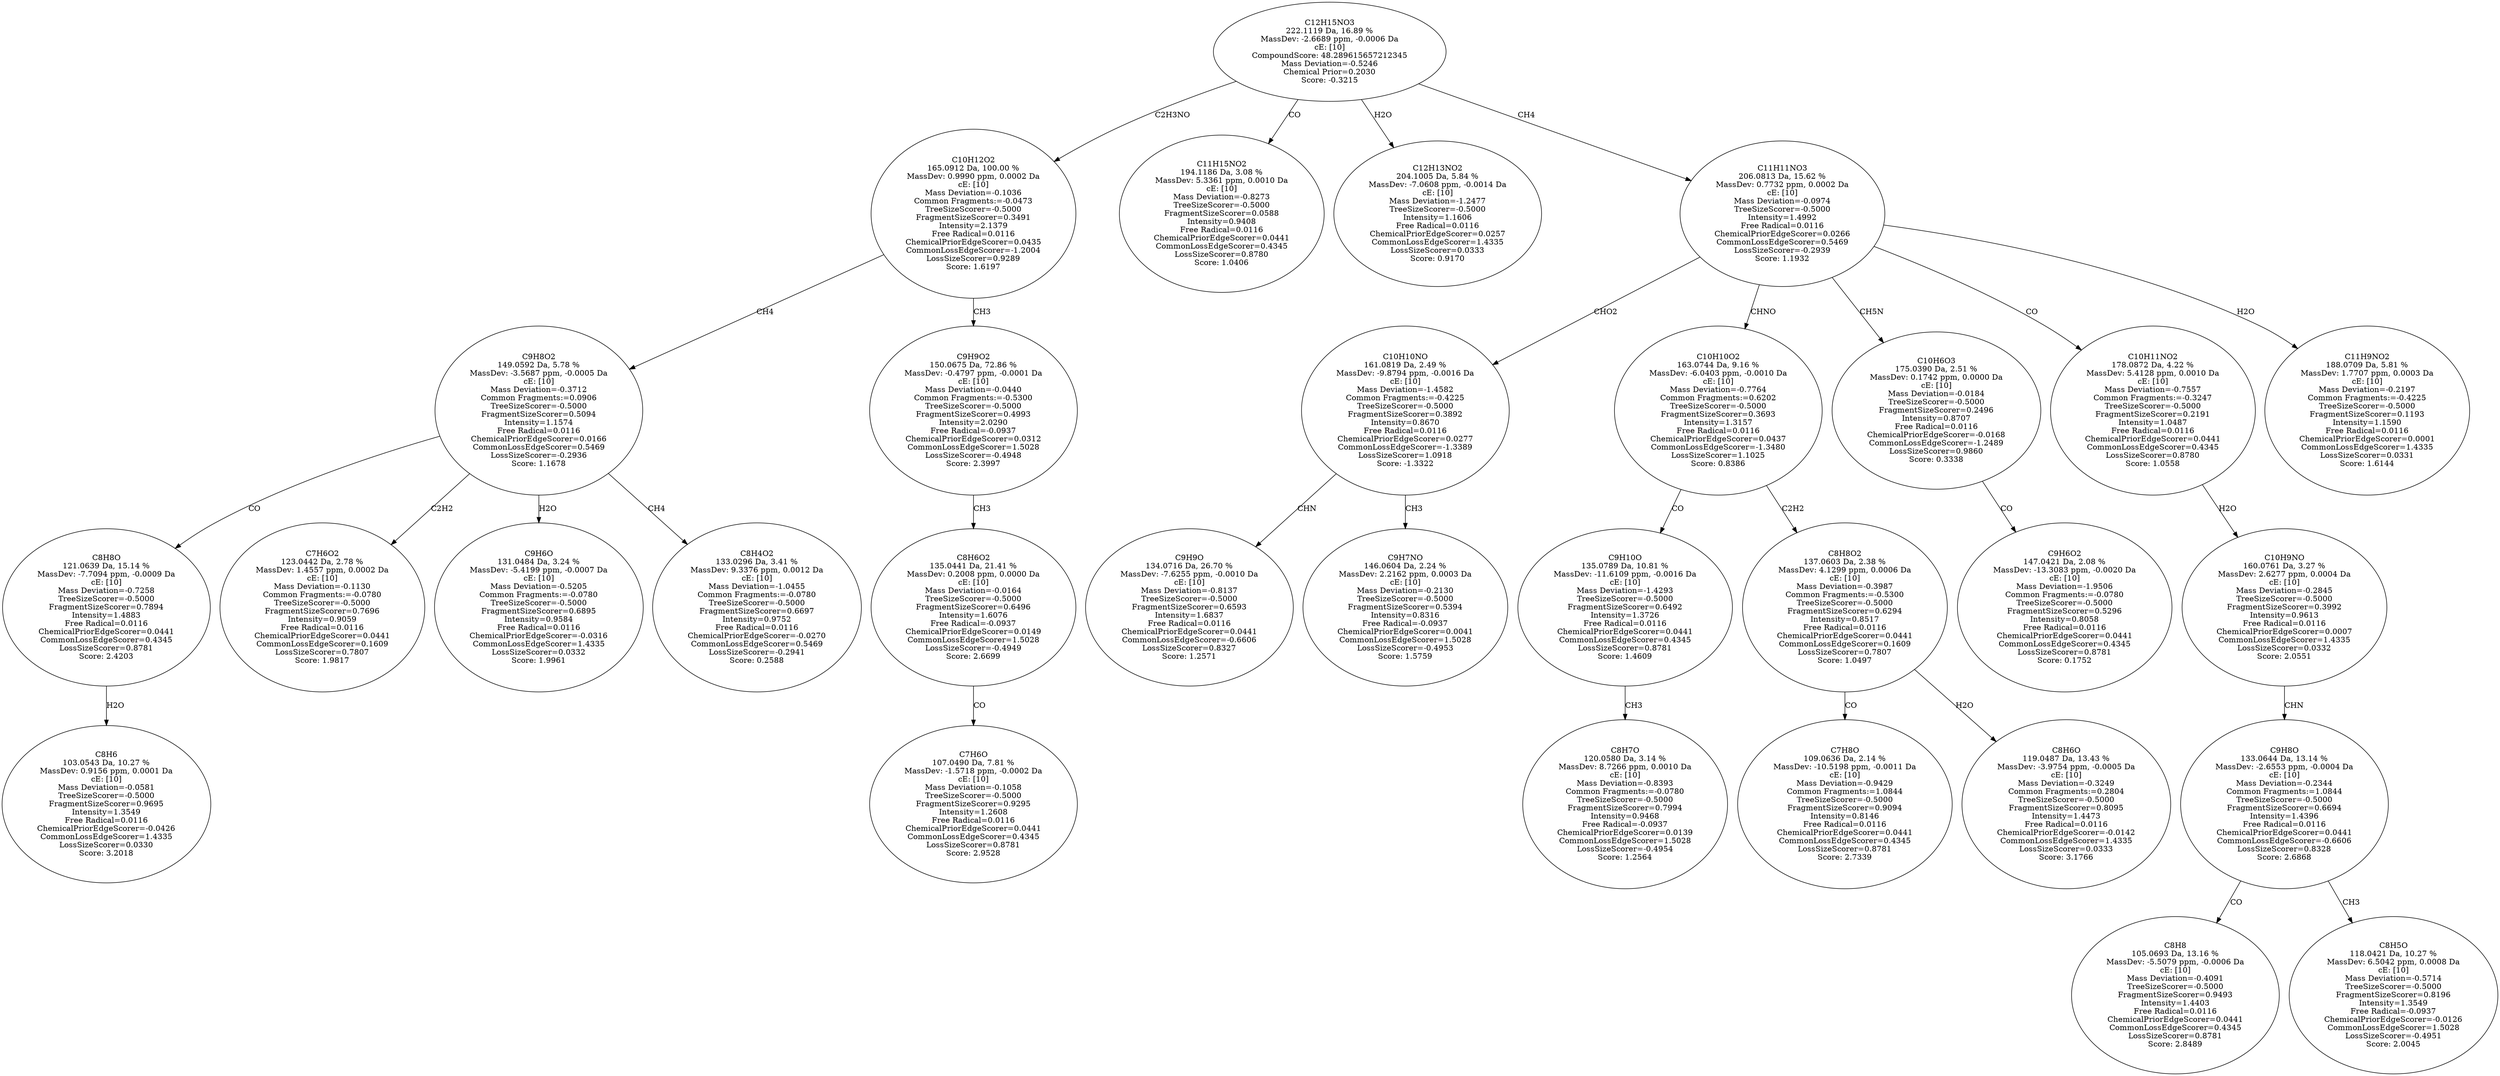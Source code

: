 strict digraph {
v1 [label="C8H6\n103.0543 Da, 10.27 %\nMassDev: 0.9156 ppm, 0.0001 Da\ncE: [10]\nMass Deviation=-0.0581\nTreeSizeScorer=-0.5000\nFragmentSizeScorer=0.9695\nIntensity=1.3549\nFree Radical=0.0116\nChemicalPriorEdgeScorer=-0.0426\nCommonLossEdgeScorer=1.4335\nLossSizeScorer=0.0330\nScore: 3.2018"];
v2 [label="C8H8O\n121.0639 Da, 15.14 %\nMassDev: -7.7094 ppm, -0.0009 Da\ncE: [10]\nMass Deviation=-0.7258\nTreeSizeScorer=-0.5000\nFragmentSizeScorer=0.7894\nIntensity=1.4883\nFree Radical=0.0116\nChemicalPriorEdgeScorer=0.0441\nCommonLossEdgeScorer=0.4345\nLossSizeScorer=0.8781\nScore: 2.4203"];
v3 [label="C7H6O2\n123.0442 Da, 2.78 %\nMassDev: 1.4557 ppm, 0.0002 Da\ncE: [10]\nMass Deviation=-0.1130\nCommon Fragments:=-0.0780\nTreeSizeScorer=-0.5000\nFragmentSizeScorer=0.7696\nIntensity=0.9059\nFree Radical=0.0116\nChemicalPriorEdgeScorer=0.0441\nCommonLossEdgeScorer=0.1609\nLossSizeScorer=0.7807\nScore: 1.9817"];
v4 [label="C9H6O\n131.0484 Da, 3.24 %\nMassDev: -5.4199 ppm, -0.0007 Da\ncE: [10]\nMass Deviation=-0.5205\nCommon Fragments:=-0.0780\nTreeSizeScorer=-0.5000\nFragmentSizeScorer=0.6895\nIntensity=0.9584\nFree Radical=0.0116\nChemicalPriorEdgeScorer=-0.0316\nCommonLossEdgeScorer=1.4335\nLossSizeScorer=0.0332\nScore: 1.9961"];
v5 [label="C8H4O2\n133.0296 Da, 3.41 %\nMassDev: 9.3376 ppm, 0.0012 Da\ncE: [10]\nMass Deviation=-1.0455\nCommon Fragments:=-0.0780\nTreeSizeScorer=-0.5000\nFragmentSizeScorer=0.6697\nIntensity=0.9752\nFree Radical=0.0116\nChemicalPriorEdgeScorer=-0.0270\nCommonLossEdgeScorer=0.5469\nLossSizeScorer=-0.2941\nScore: 0.2588"];
v6 [label="C9H8O2\n149.0592 Da, 5.78 %\nMassDev: -3.5687 ppm, -0.0005 Da\ncE: [10]\nMass Deviation=-0.3712\nCommon Fragments:=0.0906\nTreeSizeScorer=-0.5000\nFragmentSizeScorer=0.5094\nIntensity=1.1574\nFree Radical=0.0116\nChemicalPriorEdgeScorer=0.0166\nCommonLossEdgeScorer=0.5469\nLossSizeScorer=-0.2936\nScore: 1.1678"];
v7 [label="C7H6O\n107.0490 Da, 7.81 %\nMassDev: -1.5718 ppm, -0.0002 Da\ncE: [10]\nMass Deviation=-0.1058\nTreeSizeScorer=-0.5000\nFragmentSizeScorer=0.9295\nIntensity=1.2608\nFree Radical=0.0116\nChemicalPriorEdgeScorer=0.0441\nCommonLossEdgeScorer=0.4345\nLossSizeScorer=0.8781\nScore: 2.9528"];
v8 [label="C8H6O2\n135.0441 Da, 21.41 %\nMassDev: 0.2008 ppm, 0.0000 Da\ncE: [10]\nMass Deviation=-0.0164\nTreeSizeScorer=-0.5000\nFragmentSizeScorer=0.6496\nIntensity=1.6076\nFree Radical=-0.0937\nChemicalPriorEdgeScorer=0.0149\nCommonLossEdgeScorer=1.5028\nLossSizeScorer=-0.4949\nScore: 2.6699"];
v9 [label="C9H9O2\n150.0675 Da, 72.86 %\nMassDev: -0.4797 ppm, -0.0001 Da\ncE: [10]\nMass Deviation=-0.0440\nCommon Fragments:=-0.5300\nTreeSizeScorer=-0.5000\nFragmentSizeScorer=0.4993\nIntensity=2.0290\nFree Radical=-0.0937\nChemicalPriorEdgeScorer=0.0312\nCommonLossEdgeScorer=1.5028\nLossSizeScorer=-0.4948\nScore: 2.3997"];
v10 [label="C10H12O2\n165.0912 Da, 100.00 %\nMassDev: 0.9990 ppm, 0.0002 Da\ncE: [10]\nMass Deviation=-0.1036\nCommon Fragments:=-0.0473\nTreeSizeScorer=-0.5000\nFragmentSizeScorer=0.3491\nIntensity=2.1379\nFree Radical=0.0116\nChemicalPriorEdgeScorer=0.0435\nCommonLossEdgeScorer=-1.2004\nLossSizeScorer=0.9289\nScore: 1.6197"];
v11 [label="C11H15NO2\n194.1186 Da, 3.08 %\nMassDev: 5.3361 ppm, 0.0010 Da\ncE: [10]\nMass Deviation=-0.8273\nTreeSizeScorer=-0.5000\nFragmentSizeScorer=0.0588\nIntensity=0.9408\nFree Radical=0.0116\nChemicalPriorEdgeScorer=0.0441\nCommonLossEdgeScorer=0.4345\nLossSizeScorer=0.8780\nScore: 1.0406"];
v12 [label="C12H13NO2\n204.1005 Da, 5.84 %\nMassDev: -7.0608 ppm, -0.0014 Da\ncE: [10]\nMass Deviation=-1.2477\nTreeSizeScorer=-0.5000\nIntensity=1.1606\nFree Radical=0.0116\nChemicalPriorEdgeScorer=0.0257\nCommonLossEdgeScorer=1.4335\nLossSizeScorer=0.0333\nScore: 0.9170"];
v13 [label="C9H9O\n134.0716 Da, 26.70 %\nMassDev: -7.6255 ppm, -0.0010 Da\ncE: [10]\nMass Deviation=-0.8137\nTreeSizeScorer=-0.5000\nFragmentSizeScorer=0.6593\nIntensity=1.6837\nFree Radical=0.0116\nChemicalPriorEdgeScorer=0.0441\nCommonLossEdgeScorer=-0.6606\nLossSizeScorer=0.8327\nScore: 1.2571"];
v14 [label="C9H7NO\n146.0604 Da, 2.24 %\nMassDev: 2.2162 ppm, 0.0003 Da\ncE: [10]\nMass Deviation=-0.2130\nTreeSizeScorer=-0.5000\nFragmentSizeScorer=0.5394\nIntensity=0.8316\nFree Radical=-0.0937\nChemicalPriorEdgeScorer=0.0041\nCommonLossEdgeScorer=1.5028\nLossSizeScorer=-0.4953\nScore: 1.5759"];
v15 [label="C10H10NO\n161.0819 Da, 2.49 %\nMassDev: -9.8794 ppm, -0.0016 Da\ncE: [10]\nMass Deviation=-1.4582\nCommon Fragments:=-0.4225\nTreeSizeScorer=-0.5000\nFragmentSizeScorer=0.3892\nIntensity=0.8670\nFree Radical=0.0116\nChemicalPriorEdgeScorer=0.0277\nCommonLossEdgeScorer=-1.3389\nLossSizeScorer=1.0918\nScore: -1.3322"];
v16 [label="C8H7O\n120.0580 Da, 3.14 %\nMassDev: 8.7266 ppm, 0.0010 Da\ncE: [10]\nMass Deviation=-0.8393\nCommon Fragments:=-0.0780\nTreeSizeScorer=-0.5000\nFragmentSizeScorer=0.7994\nIntensity=0.9468\nFree Radical=-0.0937\nChemicalPriorEdgeScorer=0.0139\nCommonLossEdgeScorer=1.5028\nLossSizeScorer=-0.4954\nScore: 1.2564"];
v17 [label="C9H10O\n135.0789 Da, 10.81 %\nMassDev: -11.6109 ppm, -0.0016 Da\ncE: [10]\nMass Deviation=-1.4293\nTreeSizeScorer=-0.5000\nFragmentSizeScorer=0.6492\nIntensity=1.3726\nFree Radical=0.0116\nChemicalPriorEdgeScorer=0.0441\nCommonLossEdgeScorer=0.4345\nLossSizeScorer=0.8781\nScore: 1.4609"];
v18 [label="C7H8O\n109.0636 Da, 2.14 %\nMassDev: -10.5198 ppm, -0.0011 Da\ncE: [10]\nMass Deviation=-0.9429\nCommon Fragments:=1.0844\nTreeSizeScorer=-0.5000\nFragmentSizeScorer=0.9094\nIntensity=0.8146\nFree Radical=0.0116\nChemicalPriorEdgeScorer=0.0441\nCommonLossEdgeScorer=0.4345\nLossSizeScorer=0.8781\nScore: 2.7339"];
v19 [label="C8H6O\n119.0487 Da, 13.43 %\nMassDev: -3.9754 ppm, -0.0005 Da\ncE: [10]\nMass Deviation=-0.3249\nCommon Fragments:=0.2804\nTreeSizeScorer=-0.5000\nFragmentSizeScorer=0.8095\nIntensity=1.4473\nFree Radical=0.0116\nChemicalPriorEdgeScorer=-0.0142\nCommonLossEdgeScorer=1.4335\nLossSizeScorer=0.0333\nScore: 3.1766"];
v20 [label="C8H8O2\n137.0603 Da, 2.38 %\nMassDev: 4.1299 ppm, 0.0006 Da\ncE: [10]\nMass Deviation=-0.3987\nCommon Fragments:=-0.5300\nTreeSizeScorer=-0.5000\nFragmentSizeScorer=0.6294\nIntensity=0.8517\nFree Radical=0.0116\nChemicalPriorEdgeScorer=0.0441\nCommonLossEdgeScorer=0.1609\nLossSizeScorer=0.7807\nScore: 1.0497"];
v21 [label="C10H10O2\n163.0744 Da, 9.16 %\nMassDev: -6.0403 ppm, -0.0010 Da\ncE: [10]\nMass Deviation=-0.7764\nCommon Fragments:=0.6202\nTreeSizeScorer=-0.5000\nFragmentSizeScorer=0.3693\nIntensity=1.3157\nFree Radical=0.0116\nChemicalPriorEdgeScorer=0.0437\nCommonLossEdgeScorer=-1.3480\nLossSizeScorer=1.1025\nScore: 0.8386"];
v22 [label="C9H6O2\n147.0421 Da, 2.08 %\nMassDev: -13.3083 ppm, -0.0020 Da\ncE: [10]\nMass Deviation=-1.9506\nCommon Fragments:=-0.0780\nTreeSizeScorer=-0.5000\nFragmentSizeScorer=0.5296\nIntensity=0.8058\nFree Radical=0.0116\nChemicalPriorEdgeScorer=0.0441\nCommonLossEdgeScorer=0.4345\nLossSizeScorer=0.8781\nScore: 0.1752"];
v23 [label="C10H6O3\n175.0390 Da, 2.51 %\nMassDev: 0.1742 ppm, 0.0000 Da\ncE: [10]\nMass Deviation=-0.0184\nTreeSizeScorer=-0.5000\nFragmentSizeScorer=0.2496\nIntensity=0.8707\nFree Radical=0.0116\nChemicalPriorEdgeScorer=-0.0168\nCommonLossEdgeScorer=-1.2489\nLossSizeScorer=0.9860\nScore: 0.3338"];
v24 [label="C8H8\n105.0693 Da, 13.16 %\nMassDev: -5.5079 ppm, -0.0006 Da\ncE: [10]\nMass Deviation=-0.4091\nTreeSizeScorer=-0.5000\nFragmentSizeScorer=0.9493\nIntensity=1.4403\nFree Radical=0.0116\nChemicalPriorEdgeScorer=0.0441\nCommonLossEdgeScorer=0.4345\nLossSizeScorer=0.8781\nScore: 2.8489"];
v25 [label="C8H5O\n118.0421 Da, 10.27 %\nMassDev: 6.5042 ppm, 0.0008 Da\ncE: [10]\nMass Deviation=-0.5714\nTreeSizeScorer=-0.5000\nFragmentSizeScorer=0.8196\nIntensity=1.3549\nFree Radical=-0.0937\nChemicalPriorEdgeScorer=-0.0126\nCommonLossEdgeScorer=1.5028\nLossSizeScorer=-0.4951\nScore: 2.0045"];
v26 [label="C9H8O\n133.0644 Da, 13.14 %\nMassDev: -2.6553 ppm, -0.0004 Da\ncE: [10]\nMass Deviation=-0.2344\nCommon Fragments:=1.0844\nTreeSizeScorer=-0.5000\nFragmentSizeScorer=0.6694\nIntensity=1.4396\nFree Radical=0.0116\nChemicalPriorEdgeScorer=0.0441\nCommonLossEdgeScorer=-0.6606\nLossSizeScorer=0.8328\nScore: 2.6868"];
v27 [label="C10H9NO\n160.0761 Da, 3.27 %\nMassDev: 2.6277 ppm, 0.0004 Da\ncE: [10]\nMass Deviation=-0.2845\nTreeSizeScorer=-0.5000\nFragmentSizeScorer=0.3992\nIntensity=0.9613\nFree Radical=0.0116\nChemicalPriorEdgeScorer=0.0007\nCommonLossEdgeScorer=1.4335\nLossSizeScorer=0.0332\nScore: 2.0551"];
v28 [label="C10H11NO2\n178.0872 Da, 4.22 %\nMassDev: 5.4128 ppm, 0.0010 Da\ncE: [10]\nMass Deviation=-0.7557\nCommon Fragments:=-0.3247\nTreeSizeScorer=-0.5000\nFragmentSizeScorer=0.2191\nIntensity=1.0487\nFree Radical=0.0116\nChemicalPriorEdgeScorer=0.0441\nCommonLossEdgeScorer=0.4345\nLossSizeScorer=0.8780\nScore: 1.0558"];
v29 [label="C11H9NO2\n188.0709 Da, 5.81 %\nMassDev: 1.7707 ppm, 0.0003 Da\ncE: [10]\nMass Deviation=-0.2197\nCommon Fragments:=-0.4225\nTreeSizeScorer=-0.5000\nFragmentSizeScorer=0.1193\nIntensity=1.1590\nFree Radical=0.0116\nChemicalPriorEdgeScorer=0.0001\nCommonLossEdgeScorer=1.4335\nLossSizeScorer=0.0331\nScore: 1.6144"];
v30 [label="C11H11NO3\n206.0813 Da, 15.62 %\nMassDev: 0.7732 ppm, 0.0002 Da\ncE: [10]\nMass Deviation=-0.0974\nTreeSizeScorer=-0.5000\nIntensity=1.4992\nFree Radical=0.0116\nChemicalPriorEdgeScorer=0.0266\nCommonLossEdgeScorer=0.5469\nLossSizeScorer=-0.2939\nScore: 1.1932"];
v31 [label="C12H15NO3\n222.1119 Da, 16.89 %\nMassDev: -2.6689 ppm, -0.0006 Da\ncE: [10]\nCompoundScore: 48.289615657212345\nMass Deviation=-0.5246\nChemical Prior=0.2030\nScore: -0.3215"];
v2 -> v1 [label="H2O"];
v6 -> v2 [label="CO"];
v6 -> v3 [label="C2H2"];
v6 -> v4 [label="H2O"];
v6 -> v5 [label="CH4"];
v10 -> v6 [label="CH4"];
v8 -> v7 [label="CO"];
v9 -> v8 [label="CH3"];
v10 -> v9 [label="CH3"];
v31 -> v10 [label="C2H3NO"];
v31 -> v11 [label="CO"];
v31 -> v12 [label="H2O"];
v15 -> v13 [label="CHN"];
v15 -> v14 [label="CH3"];
v30 -> v15 [label="CHO2"];
v17 -> v16 [label="CH3"];
v21 -> v17 [label="CO"];
v20 -> v18 [label="CO"];
v20 -> v19 [label="H2O"];
v21 -> v20 [label="C2H2"];
v30 -> v21 [label="CHNO"];
v23 -> v22 [label="CO"];
v30 -> v23 [label="CH5N"];
v26 -> v24 [label="CO"];
v26 -> v25 [label="CH3"];
v27 -> v26 [label="CHN"];
v28 -> v27 [label="H2O"];
v30 -> v28 [label="CO"];
v30 -> v29 [label="H2O"];
v31 -> v30 [label="CH4"];
}
